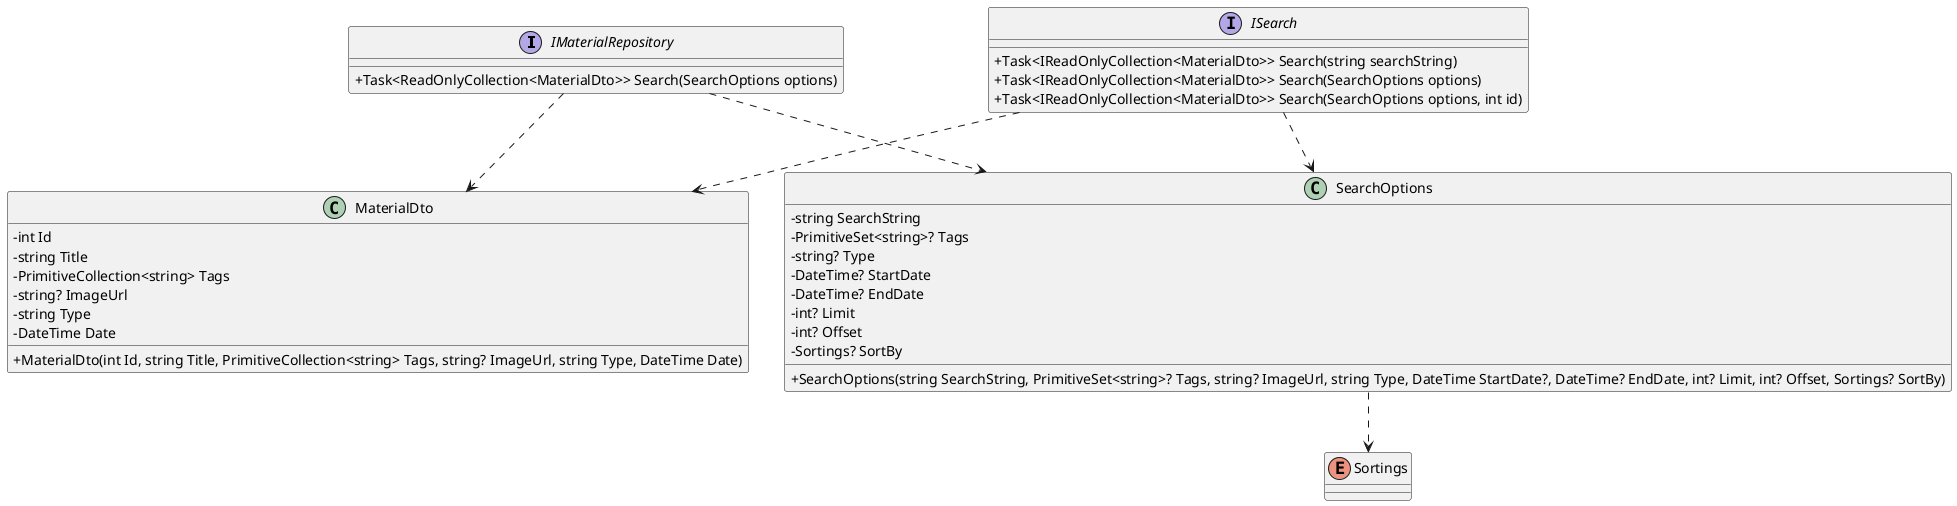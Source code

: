 @startuml
skinparam classAttributeIconSize 0

interface IMaterialRepository {
  + Task<ReadOnlyCollection<MaterialDto>> Search(SearchOptions options)
}

interface ISearch {
  + Task<IReadOnlyCollection<MaterialDto>> Search(string searchString)
  + Task<IReadOnlyCollection<MaterialDto>> Search(SearchOptions options)
  + Task<IReadOnlyCollection<MaterialDto>> Search(SearchOptions options, int id)
}

class MaterialDto {
  - int Id
  - string Title
  - PrimitiveCollection<string> Tags
  - string? ImageUrl
  - string Type
  - DateTime Date
  + MaterialDto(int Id, string Title, PrimitiveCollection<string> Tags, string? ImageUrl, string Type, DateTime Date)
}

class SearchOptions {
  - string SearchString
  - PrimitiveSet<string>? Tags
  - string? Type
  - DateTime? StartDate
  - DateTime? EndDate
  - int? Limit
  - int? Offset
  - Sortings? SortBy
  + SearchOptions(string SearchString, PrimitiveSet<string>? Tags, string? ImageUrl, string Type, DateTime StartDate?, DateTime? EndDate, int? Limit, int? Offset, Sortings? SortBy)
}

enum Sortings

IMaterialRepository ..> SearchOptions
IMaterialRepository ..> MaterialDto

ISearch ..> SearchOptions
ISearch ..> MaterialDto

SearchOptions ..> Sortings

@enduml

